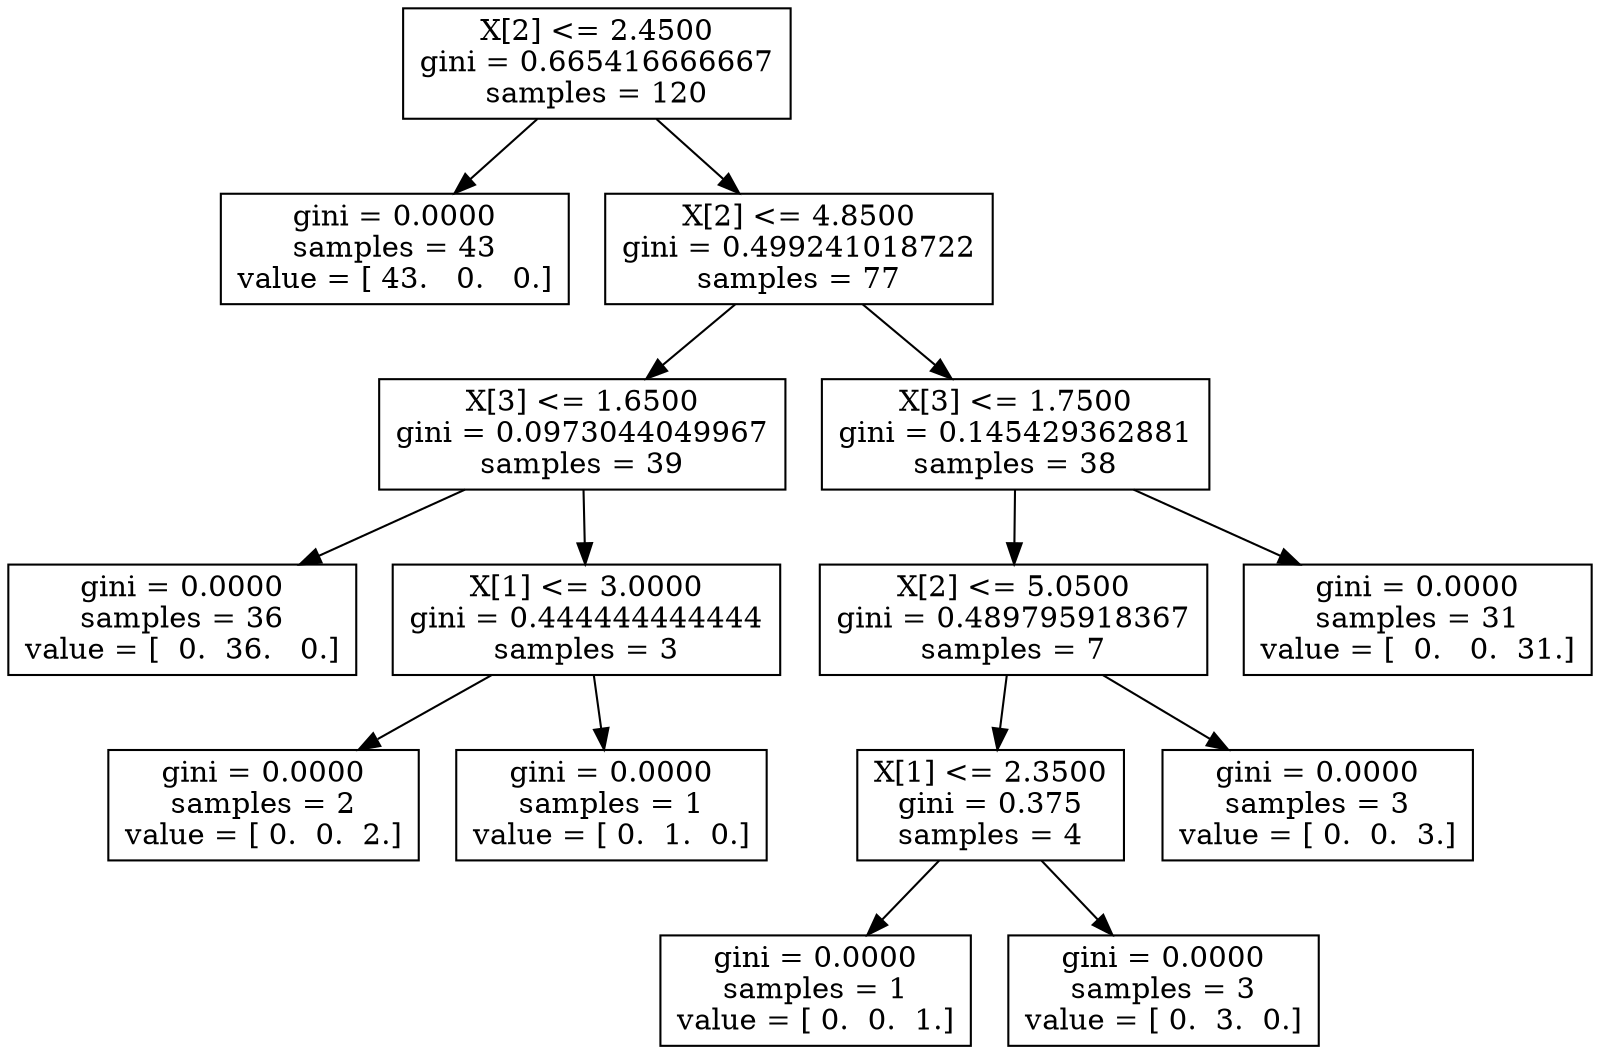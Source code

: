 digraph Tree {
0 [label="X[2] <= 2.4500\ngini = 0.665416666667\nsamples = 120", shape="box"] ;
1 [label="gini = 0.0000\nsamples = 43\nvalue = [ 43.   0.   0.]", shape="box"] ;
0 -> 1 ;
2 [label="X[2] <= 4.8500\ngini = 0.499241018722\nsamples = 77", shape="box"] ;
0 -> 2 ;
3 [label="X[3] <= 1.6500\ngini = 0.0973044049967\nsamples = 39", shape="box"] ;
2 -> 3 ;
4 [label="gini = 0.0000\nsamples = 36\nvalue = [  0.  36.   0.]", shape="box"] ;
3 -> 4 ;
5 [label="X[1] <= 3.0000\ngini = 0.444444444444\nsamples = 3", shape="box"] ;
3 -> 5 ;
6 [label="gini = 0.0000\nsamples = 2\nvalue = [ 0.  0.  2.]", shape="box"] ;
5 -> 6 ;
7 [label="gini = 0.0000\nsamples = 1\nvalue = [ 0.  1.  0.]", shape="box"] ;
5 -> 7 ;
8 [label="X[3] <= 1.7500\ngini = 0.145429362881\nsamples = 38", shape="box"] ;
2 -> 8 ;
9 [label="X[2] <= 5.0500\ngini = 0.489795918367\nsamples = 7", shape="box"] ;
8 -> 9 ;
10 [label="X[1] <= 2.3500\ngini = 0.375\nsamples = 4", shape="box"] ;
9 -> 10 ;
11 [label="gini = 0.0000\nsamples = 1\nvalue = [ 0.  0.  1.]", shape="box"] ;
10 -> 11 ;
12 [label="gini = 0.0000\nsamples = 3\nvalue = [ 0.  3.  0.]", shape="box"] ;
10 -> 12 ;
13 [label="gini = 0.0000\nsamples = 3\nvalue = [ 0.  0.  3.]", shape="box"] ;
9 -> 13 ;
14 [label="gini = 0.0000\nsamples = 31\nvalue = [  0.   0.  31.]", shape="box"] ;
8 -> 14 ;
}